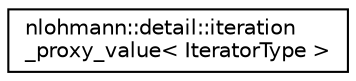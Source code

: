 digraph "Graphical Class Hierarchy"
{
 // LATEX_PDF_SIZE
  edge [fontname="Helvetica",fontsize="10",labelfontname="Helvetica",labelfontsize="10"];
  node [fontname="Helvetica",fontsize="10",shape=record];
  rankdir="LR";
  Node0 [label="nlohmann::detail::iteration\l_proxy_value\< IteratorType \>",height=0.2,width=0.4,color="black", fillcolor="white", style="filled",URL="$d5/de9/classnlohmann_1_1detail_1_1iteration__proxy__value.html",tooltip=" "];
}

